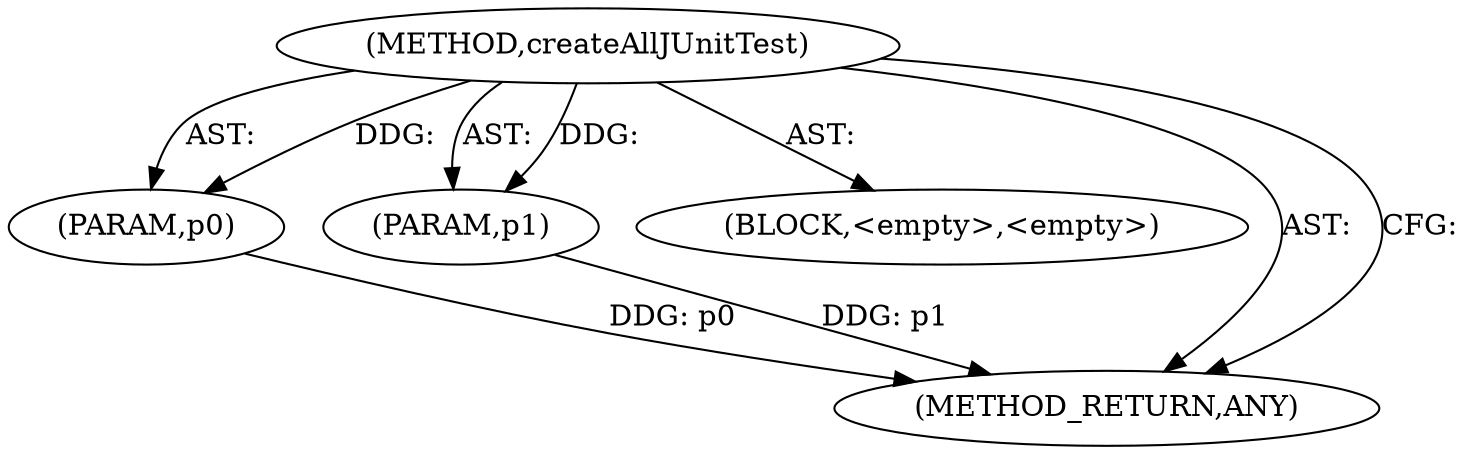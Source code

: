 digraph "createAllJUnitTest" {  
"111669149709" [label = <(METHOD,createAllJUnitTest)> ]
"115964117012" [label = <(PARAM,p0)> ]
"115964117013" [label = <(PARAM,p1)> ]
"25769803797" [label = <(BLOCK,&lt;empty&gt;,&lt;empty&gt;)> ]
"128849018893" [label = <(METHOD_RETURN,ANY)> ]
  "111669149709" -> "115964117012"  [ label = "AST: "] 
  "111669149709" -> "115964117013"  [ label = "AST: "] 
  "111669149709" -> "25769803797"  [ label = "AST: "] 
  "111669149709" -> "128849018893"  [ label = "AST: "] 
  "111669149709" -> "128849018893"  [ label = "CFG: "] 
  "115964117012" -> "128849018893"  [ label = "DDG: p0"] 
  "115964117013" -> "128849018893"  [ label = "DDG: p1"] 
  "111669149709" -> "115964117012"  [ label = "DDG: "] 
  "111669149709" -> "115964117013"  [ label = "DDG: "] 
}
